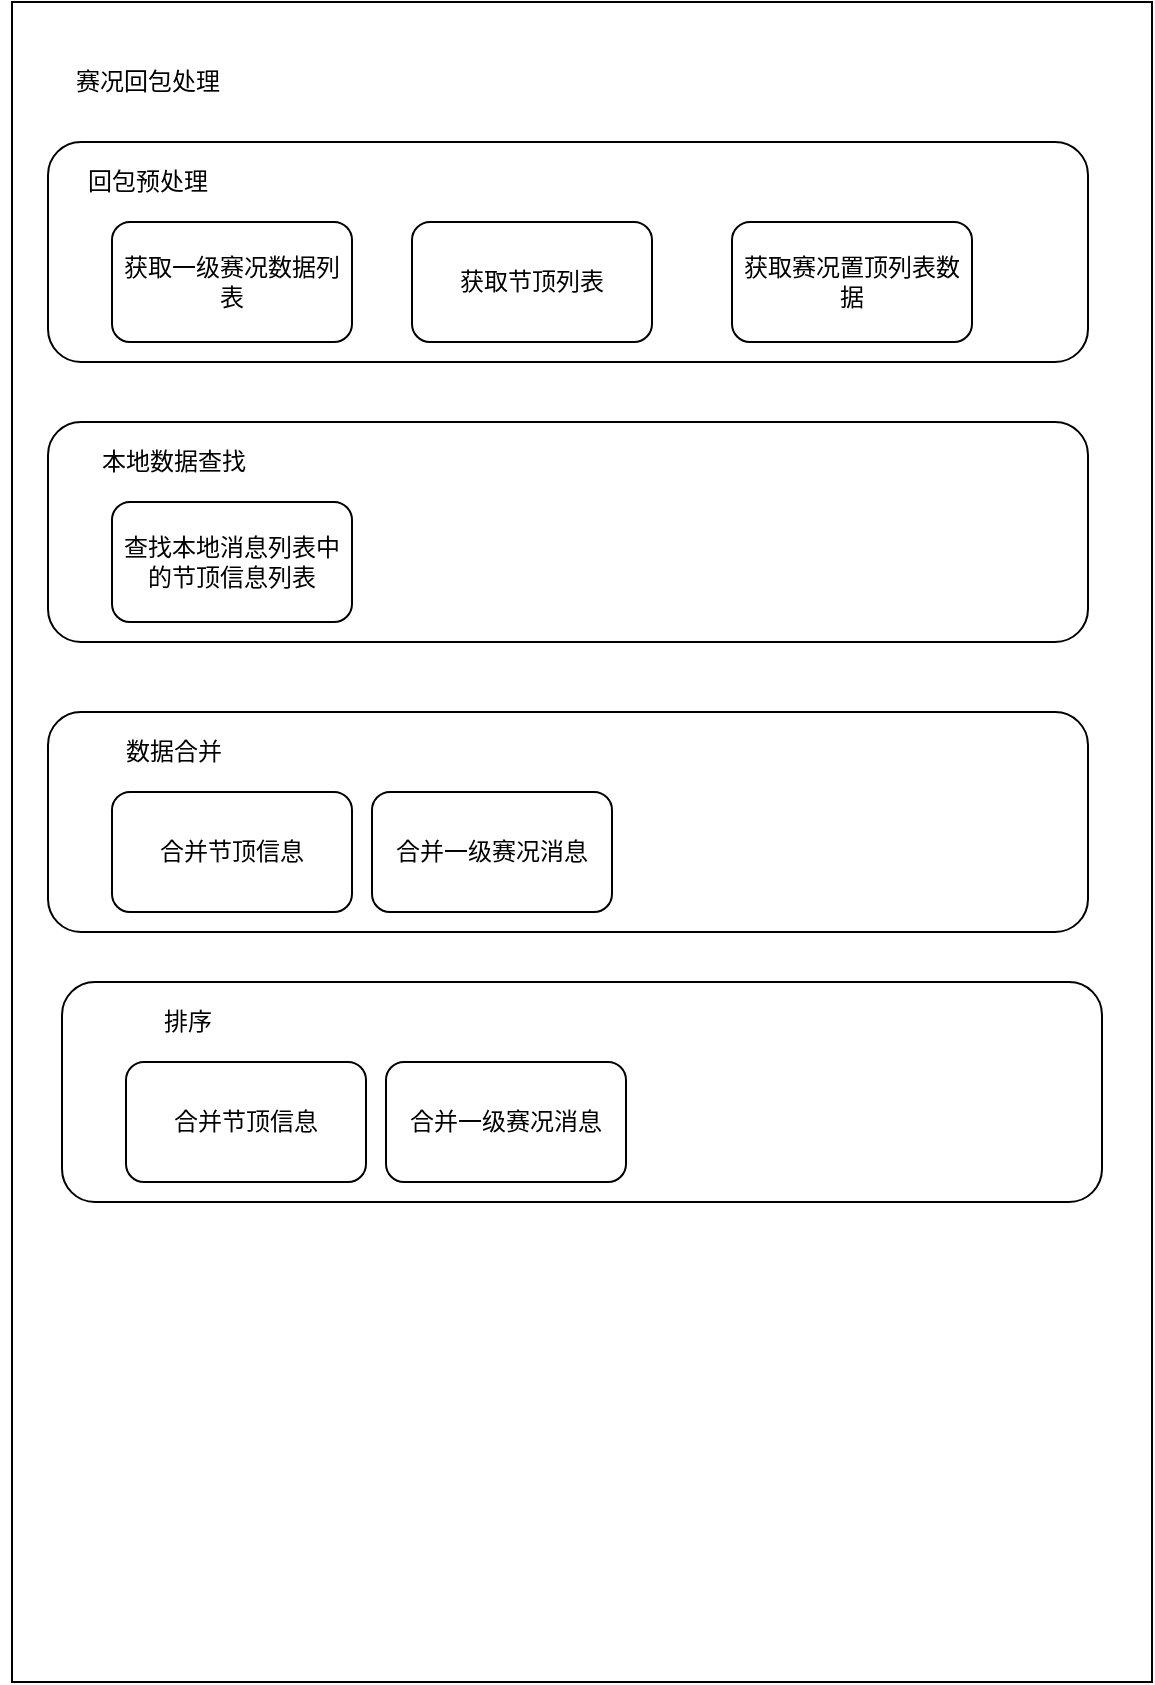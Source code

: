 <mxfile version="14.9.8" type="github">
  <diagram id="rZBvVixIBVX9mQDeIi11" name="Page-1">
    <mxGraphModel dx="1426" dy="676" grid="1" gridSize="10" guides="1" tooltips="1" connect="1" arrows="1" fold="1" page="1" pageScale="1" pageWidth="827" pageHeight="1169" math="0" shadow="0">
      <root>
        <mxCell id="0" />
        <mxCell id="1" parent="0" />
        <mxCell id="7DXl7cOFKb6t4b405SfH-2" value="" style="rounded=0;whiteSpace=wrap;html=1;" parent="1" vertex="1">
          <mxGeometry x="300" y="230" width="570" height="840" as="geometry" />
        </mxCell>
        <mxCell id="7DXl7cOFKb6t4b405SfH-3" value="赛况回包处理" style="text;html=1;strokeColor=none;fillColor=none;align=center;verticalAlign=middle;whiteSpace=wrap;rounded=0;" parent="1" vertex="1">
          <mxGeometry x="294" y="230" width="148" height="80" as="geometry" />
        </mxCell>
        <mxCell id="7DXl7cOFKb6t4b405SfH-4" value="" style="rounded=1;whiteSpace=wrap;html=1;" parent="1" vertex="1">
          <mxGeometry x="318" y="300" width="520" height="110" as="geometry" />
        </mxCell>
        <mxCell id="7DXl7cOFKb6t4b405SfH-5" value="回包预处理" style="text;html=1;strokeColor=none;fillColor=none;align=center;verticalAlign=middle;whiteSpace=wrap;rounded=0;" parent="1" vertex="1">
          <mxGeometry x="332" y="310" width="72" height="20" as="geometry" />
        </mxCell>
        <mxCell id="7DXl7cOFKb6t4b405SfH-6" value="获取一级赛况数据列表" style="rounded=1;whiteSpace=wrap;html=1;" parent="1" vertex="1">
          <mxGeometry x="350" y="340" width="120" height="60" as="geometry" />
        </mxCell>
        <mxCell id="7DXl7cOFKb6t4b405SfH-8" value="获取节顶列表" style="rounded=1;whiteSpace=wrap;html=1;" parent="1" vertex="1">
          <mxGeometry x="500" y="340" width="120" height="60" as="geometry" />
        </mxCell>
        <mxCell id="7DXl7cOFKb6t4b405SfH-9" value="获取赛况置顶列表数据" style="rounded=1;whiteSpace=wrap;html=1;" parent="1" vertex="1">
          <mxGeometry x="660" y="340" width="120" height="60" as="geometry" />
        </mxCell>
        <mxCell id="YsgePVBSbrA1ZEnd1T59-1" value="" style="rounded=1;whiteSpace=wrap;html=1;" vertex="1" parent="1">
          <mxGeometry x="318" y="440" width="520" height="110" as="geometry" />
        </mxCell>
        <mxCell id="YsgePVBSbrA1ZEnd1T59-2" value="本地数据查找" style="text;html=1;strokeColor=none;fillColor=none;align=center;verticalAlign=middle;whiteSpace=wrap;rounded=0;" vertex="1" parent="1">
          <mxGeometry x="332" y="450" width="98" height="20" as="geometry" />
        </mxCell>
        <mxCell id="YsgePVBSbrA1ZEnd1T59-3" value="查找本地消息列表中的节顶信息列表" style="rounded=1;whiteSpace=wrap;html=1;" vertex="1" parent="1">
          <mxGeometry x="350" y="480" width="120" height="60" as="geometry" />
        </mxCell>
        <mxCell id="YsgePVBSbrA1ZEnd1T59-6" value="" style="rounded=1;whiteSpace=wrap;html=1;" vertex="1" parent="1">
          <mxGeometry x="318" y="585" width="520" height="110" as="geometry" />
        </mxCell>
        <mxCell id="YsgePVBSbrA1ZEnd1T59-7" value="数据合并" style="text;html=1;strokeColor=none;fillColor=none;align=center;verticalAlign=middle;whiteSpace=wrap;rounded=0;" vertex="1" parent="1">
          <mxGeometry x="332" y="595" width="98" height="20" as="geometry" />
        </mxCell>
        <mxCell id="YsgePVBSbrA1ZEnd1T59-8" value="合并节顶信息" style="rounded=1;whiteSpace=wrap;html=1;" vertex="1" parent="1">
          <mxGeometry x="350" y="625" width="120" height="60" as="geometry" />
        </mxCell>
        <mxCell id="YsgePVBSbrA1ZEnd1T59-9" value="合并一级赛况消息" style="rounded=1;whiteSpace=wrap;html=1;" vertex="1" parent="1">
          <mxGeometry x="480" y="625" width="120" height="60" as="geometry" />
        </mxCell>
        <mxCell id="YsgePVBSbrA1ZEnd1T59-10" value="" style="rounded=1;whiteSpace=wrap;html=1;" vertex="1" parent="1">
          <mxGeometry x="325" y="720" width="520" height="110" as="geometry" />
        </mxCell>
        <mxCell id="YsgePVBSbrA1ZEnd1T59-11" value="排序" style="text;html=1;strokeColor=none;fillColor=none;align=center;verticalAlign=middle;whiteSpace=wrap;rounded=0;" vertex="1" parent="1">
          <mxGeometry x="339" y="730" width="98" height="20" as="geometry" />
        </mxCell>
        <mxCell id="YsgePVBSbrA1ZEnd1T59-12" value="合并节顶信息" style="rounded=1;whiteSpace=wrap;html=1;" vertex="1" parent="1">
          <mxGeometry x="357" y="760" width="120" height="60" as="geometry" />
        </mxCell>
        <mxCell id="YsgePVBSbrA1ZEnd1T59-13" value="合并一级赛况消息" style="rounded=1;whiteSpace=wrap;html=1;" vertex="1" parent="1">
          <mxGeometry x="487" y="760" width="120" height="60" as="geometry" />
        </mxCell>
      </root>
    </mxGraphModel>
  </diagram>
</mxfile>
